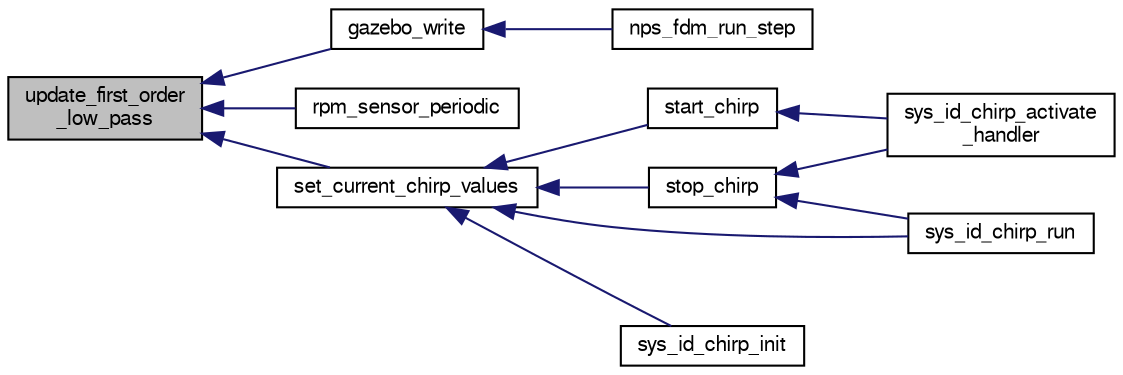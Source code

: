digraph "update_first_order_low_pass"
{
  edge [fontname="FreeSans",fontsize="10",labelfontname="FreeSans",labelfontsize="10"];
  node [fontname="FreeSans",fontsize="10",shape=record];
  rankdir="LR";
  Node1 [label="update_first_order\l_low_pass",height=0.2,width=0.4,color="black", fillcolor="grey75", style="filled", fontcolor="black"];
  Node1 -> Node2 [dir="back",color="midnightblue",fontsize="10",style="solid",fontname="FreeSans"];
  Node2 [label="gazebo_write",height=0.2,width=0.4,color="black", fillcolor="white", style="filled",URL="$nps__fdm__gazebo_8cpp.html#a3abe86a7add17ad03ccc3e2e84f8cfbe",tooltip="Write actuator commands to Gazebo. "];
  Node2 -> Node3 [dir="back",color="midnightblue",fontsize="10",style="solid",fontname="FreeSans"];
  Node3 [label="nps_fdm_run_step",height=0.2,width=0.4,color="black", fillcolor="white", style="filled",URL="$nps__fdm__gazebo_8cpp.html#a24746b271a6ab9bdeb9bca0b29be61bf",tooltip="Update the simulation state. "];
  Node1 -> Node4 [dir="back",color="midnightblue",fontsize="10",style="solid",fontname="FreeSans"];
  Node4 [label="rpm_sensor_periodic",height=0.2,width=0.4,color="black", fillcolor="white", style="filled",URL="$rpm__sensor_8h.html#a5550963597a0a9158031c44bbf5ecaf2"];
  Node1 -> Node5 [dir="back",color="midnightblue",fontsize="10",style="solid",fontname="FreeSans"];
  Node5 [label="set_current_chirp_values",height=0.2,width=0.4,color="black", fillcolor="white", style="filled",URL="$sys__id__chirp_8c.html#ab58514cddee23e1a72d465763b68f90f"];
  Node5 -> Node6 [dir="back",color="midnightblue",fontsize="10",style="solid",fontname="FreeSans"];
  Node6 [label="start_chirp",height=0.2,width=0.4,color="black", fillcolor="white", style="filled",URL="$sys__id__chirp_8c.html#adcb98efd2f03586518ffbb29f2d24100"];
  Node6 -> Node7 [dir="back",color="midnightblue",fontsize="10",style="solid",fontname="FreeSans"];
  Node7 [label="sys_id_chirp_activate\l_handler",height=0.2,width=0.4,color="black", fillcolor="white", style="filled",URL="$sys__id__chirp_8h.html#a5231f5464d0fb971765403cf0660e84b"];
  Node5 -> Node8 [dir="back",color="midnightblue",fontsize="10",style="solid",fontname="FreeSans"];
  Node8 [label="stop_chirp",height=0.2,width=0.4,color="black", fillcolor="white", style="filled",URL="$sys__id__chirp_8c.html#a97959e77b226051e613b196f0cf9f7e7"];
  Node8 -> Node7 [dir="back",color="midnightblue",fontsize="10",style="solid",fontname="FreeSans"];
  Node8 -> Node9 [dir="back",color="midnightblue",fontsize="10",style="solid",fontname="FreeSans"];
  Node9 [label="sys_id_chirp_run",height=0.2,width=0.4,color="black", fillcolor="white", style="filled",URL="$sys__id__chirp_8h.html#a7a6c12c89f553927efebc882475406ac"];
  Node5 -> Node10 [dir="back",color="midnightblue",fontsize="10",style="solid",fontname="FreeSans"];
  Node10 [label="sys_id_chirp_init",height=0.2,width=0.4,color="black", fillcolor="white", style="filled",URL="$sys__id__chirp_8h.html#aecab88b97c35be3430f78b20150b0733"];
  Node5 -> Node9 [dir="back",color="midnightblue",fontsize="10",style="solid",fontname="FreeSans"];
}
